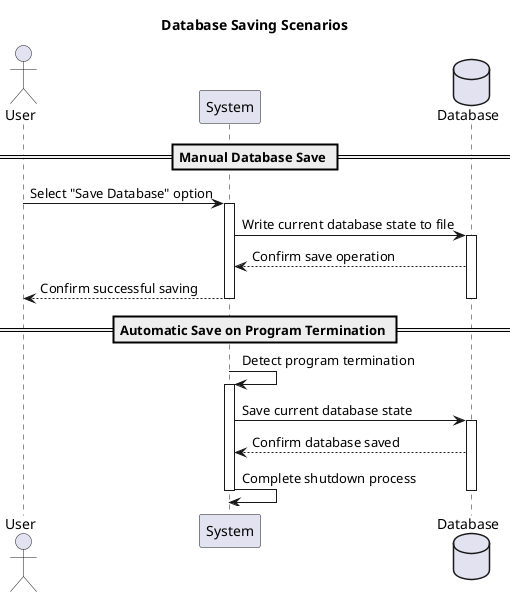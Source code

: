 @startuml uc3and4
actor User
participant "System" as System
database "Database" as DB

title Database Saving Scenarios

== Manual Database Save ==
User -> System : Select "Save Database" option
activate System

System -> DB : Write current database state to file
activate DB

DB --> System : Confirm save operation
System --> User : Confirm successful saving
deactivate DB
deactivate System

== Automatic Save on Program Termination ==
System -> System : Detect program termination
activate System

System -> DB : Save current database state
activate DB

DB --> System : Confirm database saved
System -> System : Complete shutdown process
deactivate DB
deactivate System

@enduml